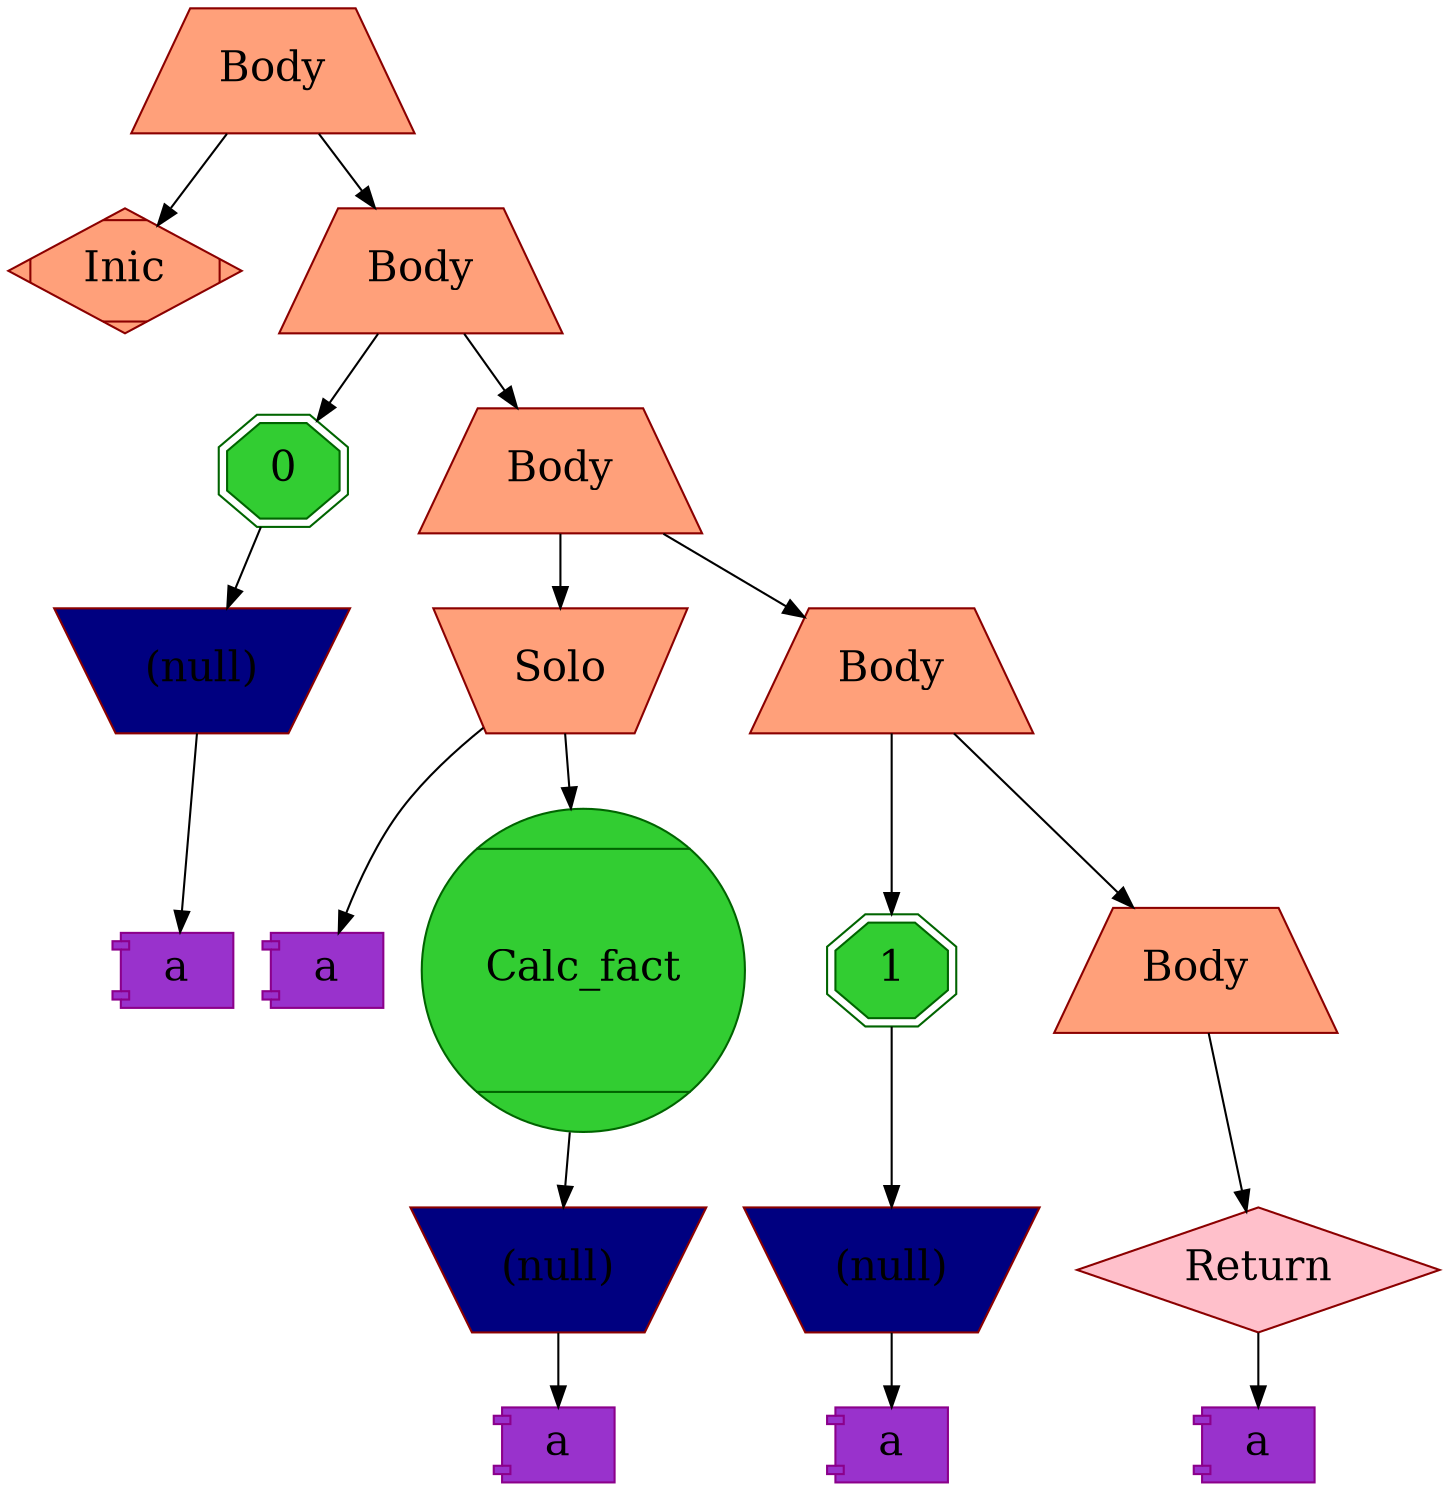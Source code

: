 digraph {
	node[color = "#000000", fontsize = 20];
	edge[color = "#000000", fontsize = 20];
		hey0[label = "Body", shape = "trapezium", color="#8B0000", style="filled", fillcolor = "#FFA07A"];
		hey0->hey1;
		hey1[label = "Inic", shape = "Mdiamond", color="#8B0000", style="filled", fillcolor = "#FFA07A"];
		hey0->hey2;
		hey2[label = "Body", shape = "trapezium", color="#8B0000", style="filled", fillcolor = "#FFA07A"];
		hey2->hey3;
		hey3[label = "0", shape = "doubleoctagon", color="#006400", style="filled", fillcolor = "#32CD32"];
		hey3->hey4;
		hey4[label = "(null)", shape = "invtrapezium", color="#8B0000", style="filled", fillcolor = "#000080"];
		hey4->hey5;
		hey5[label = "a", shape = "component", color="#8B008B", style="filled", fillcolor = "#9932CC"];
		hey2->hey6;
		hey6[label = "Body", shape = "trapezium", color="#8B0000", style="filled", fillcolor = "#FFA07A"];
		hey6->hey7;
		hey7[label = "Solo", shape = "invtrapezium", color="#8B0000", style="filled", fillcolor = "#FFA07A"];
		hey7->hey8;
		hey8[label = "a", shape = "component", color="#8B008B", style="filled", fillcolor = "#9932CC"];
		hey7->hey9;
		hey9[label = "Calc_fact", shape = "Mcircle", color="#006400", style="filled", fillcolor = "#32CD32"];
		hey9->hey10;
		hey10[label = "(null)", shape = "invtrapezium", color="#8B0000", style="filled", fillcolor = "#000080"];
		hey10->hey11;
		hey11[label = "a", shape = "component", color="#8B008B", style="filled", fillcolor = "#9932CC"];
		hey6->hey12;
		hey12[label = "Body", shape = "trapezium", color="#8B0000", style="filled", fillcolor = "#FFA07A"];
		hey12->hey13;
		hey13[label = "1", shape = "doubleoctagon", color="#006400", style="filled", fillcolor = "#32CD32"];
		hey13->hey14;
		hey14[label = "(null)", shape = "invtrapezium", color="#8B0000", style="filled", fillcolor = "#000080"];
		hey14->hey15;
		hey15[label = "a", shape = "component", color="#8B008B", style="filled", fillcolor = "#9932CC"];
		hey12->hey16;
		hey16[label = "Body", shape = "trapezium", color="#8B0000", style="filled", fillcolor = "#FFA07A"];
		hey16->hey17;
		hey17[label = "Return", shape = "diamond", color="#8B0000", style="filled", fillcolor = "#FFC0CB"];
		hey17->hey18;
		hey18[label = "a", shape = "component", color="#8B008B", style="filled", fillcolor = "#9932CC"];
}